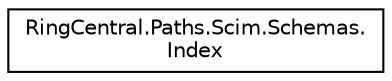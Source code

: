 digraph "Graphical Class Hierarchy"
{
 // LATEX_PDF_SIZE
  edge [fontname="Helvetica",fontsize="10",labelfontname="Helvetica",labelfontsize="10"];
  node [fontname="Helvetica",fontsize="10",shape=record];
  rankdir="LR";
  Node0 [label="RingCentral.Paths.Scim.Schemas.\lIndex",height=0.2,width=0.4,color="black", fillcolor="white", style="filled",URL="$classRingCentral_1_1Paths_1_1Scim_1_1Schemas_1_1Index.html",tooltip=" "];
}
